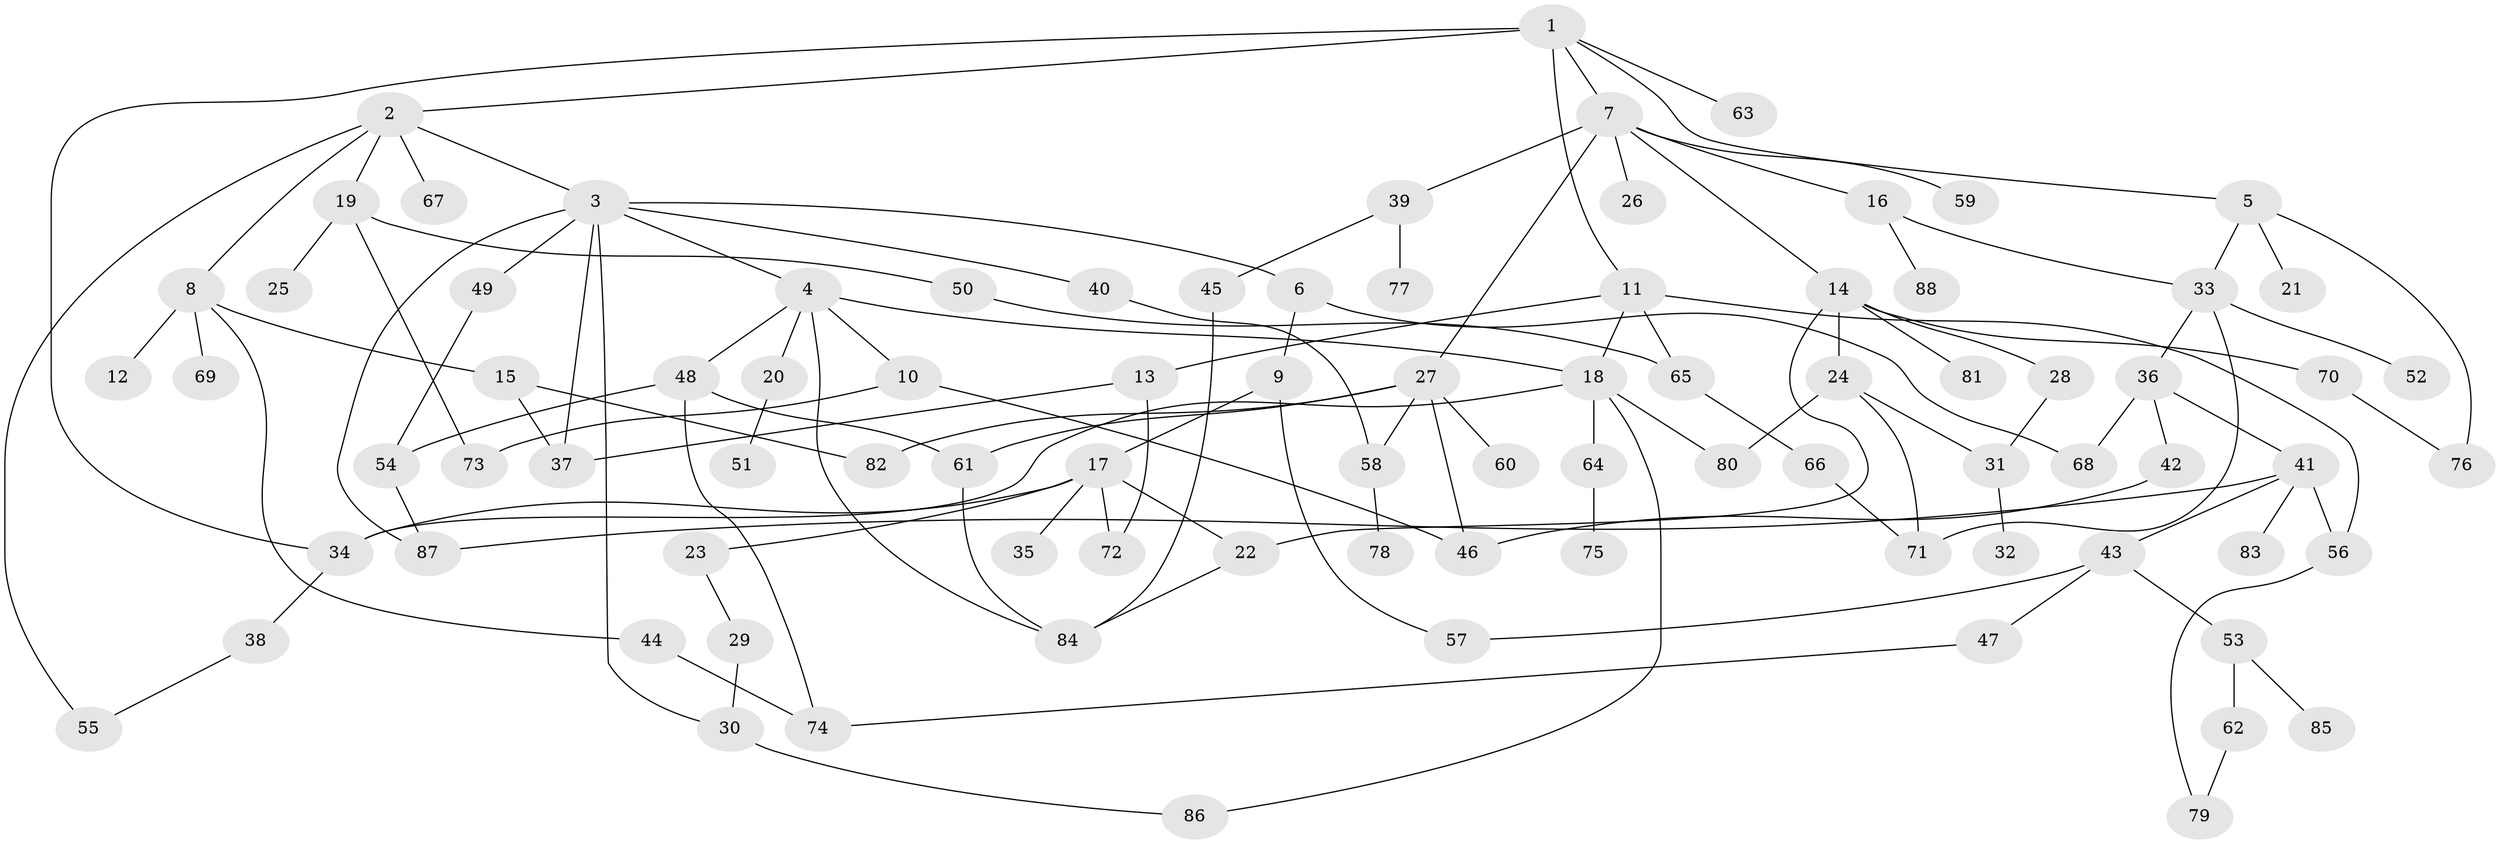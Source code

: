 // coarse degree distribution, {8: 0.017543859649122806, 5: 0.05263157894736842, 7: 0.07017543859649122, 3: 0.2631578947368421, 6: 0.03508771929824561, 4: 0.10526315789473684, 9: 0.017543859649122806, 1: 0.2631578947368421, 2: 0.17543859649122806}
// Generated by graph-tools (version 1.1) at 2025/41/03/06/25 10:41:26]
// undirected, 88 vertices, 122 edges
graph export_dot {
graph [start="1"]
  node [color=gray90,style=filled];
  1;
  2;
  3;
  4;
  5;
  6;
  7;
  8;
  9;
  10;
  11;
  12;
  13;
  14;
  15;
  16;
  17;
  18;
  19;
  20;
  21;
  22;
  23;
  24;
  25;
  26;
  27;
  28;
  29;
  30;
  31;
  32;
  33;
  34;
  35;
  36;
  37;
  38;
  39;
  40;
  41;
  42;
  43;
  44;
  45;
  46;
  47;
  48;
  49;
  50;
  51;
  52;
  53;
  54;
  55;
  56;
  57;
  58;
  59;
  60;
  61;
  62;
  63;
  64;
  65;
  66;
  67;
  68;
  69;
  70;
  71;
  72;
  73;
  74;
  75;
  76;
  77;
  78;
  79;
  80;
  81;
  82;
  83;
  84;
  85;
  86;
  87;
  88;
  1 -- 2;
  1 -- 5;
  1 -- 7;
  1 -- 11;
  1 -- 34;
  1 -- 63;
  2 -- 3;
  2 -- 8;
  2 -- 19;
  2 -- 67;
  2 -- 55;
  3 -- 4;
  3 -- 6;
  3 -- 30;
  3 -- 37;
  3 -- 40;
  3 -- 49;
  3 -- 87;
  4 -- 10;
  4 -- 18;
  4 -- 20;
  4 -- 48;
  4 -- 84;
  5 -- 21;
  5 -- 76;
  5 -- 33;
  6 -- 9;
  6 -- 68;
  7 -- 14;
  7 -- 16;
  7 -- 26;
  7 -- 27;
  7 -- 39;
  7 -- 59;
  8 -- 12;
  8 -- 15;
  8 -- 44;
  8 -- 69;
  9 -- 17;
  9 -- 57;
  10 -- 46;
  10 -- 73;
  11 -- 13;
  11 -- 65;
  11 -- 56;
  11 -- 18;
  13 -- 72;
  13 -- 37;
  14 -- 22;
  14 -- 24;
  14 -- 28;
  14 -- 70;
  14 -- 81;
  15 -- 82;
  15 -- 37;
  16 -- 33;
  16 -- 88;
  17 -- 23;
  17 -- 35;
  17 -- 34;
  17 -- 72;
  17 -- 22;
  18 -- 64;
  18 -- 80;
  18 -- 86;
  18 -- 34;
  19 -- 25;
  19 -- 50;
  19 -- 73;
  20 -- 51;
  22 -- 84;
  23 -- 29;
  24 -- 31;
  24 -- 80;
  24 -- 71;
  27 -- 58;
  27 -- 60;
  27 -- 61;
  27 -- 82;
  27 -- 46;
  28 -- 31;
  29 -- 30;
  30 -- 86;
  31 -- 32;
  33 -- 36;
  33 -- 52;
  33 -- 71;
  34 -- 38;
  36 -- 41;
  36 -- 42;
  36 -- 68;
  38 -- 55;
  39 -- 45;
  39 -- 77;
  40 -- 58;
  41 -- 43;
  41 -- 56;
  41 -- 83;
  41 -- 87;
  42 -- 46;
  43 -- 47;
  43 -- 53;
  43 -- 57;
  44 -- 74;
  45 -- 84;
  47 -- 74;
  48 -- 74;
  48 -- 61;
  48 -- 54;
  49 -- 54;
  50 -- 65;
  53 -- 62;
  53 -- 85;
  54 -- 87;
  56 -- 79;
  58 -- 78;
  61 -- 84;
  62 -- 79;
  64 -- 75;
  65 -- 66;
  66 -- 71;
  70 -- 76;
}
